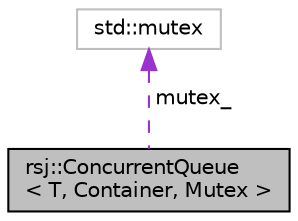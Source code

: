 digraph "rsj::ConcurrentQueue&lt; T, Container, Mutex &gt;"
{
 // INTERACTIVE_SVG=YES
 // LATEX_PDF_SIZE
  edge [fontname="Helvetica",fontsize="10",labelfontname="Helvetica",labelfontsize="10"];
  node [fontname="Helvetica",fontsize="10",shape=record];
  Node1 [label="rsj::ConcurrentQueue\l\< T, Container, Mutex \>",height=0.2,width=0.4,color="black", fillcolor="grey75", style="filled", fontcolor="black",tooltip=" "];
  Node2 -> Node1 [dir="back",color="darkorchid3",fontsize="10",style="dashed",label=" mutex_" ,fontname="Helvetica"];
  Node2 [label="std::mutex",height=0.2,width=0.4,color="grey75", fillcolor="white", style="filled",tooltip="STL class."];
}
